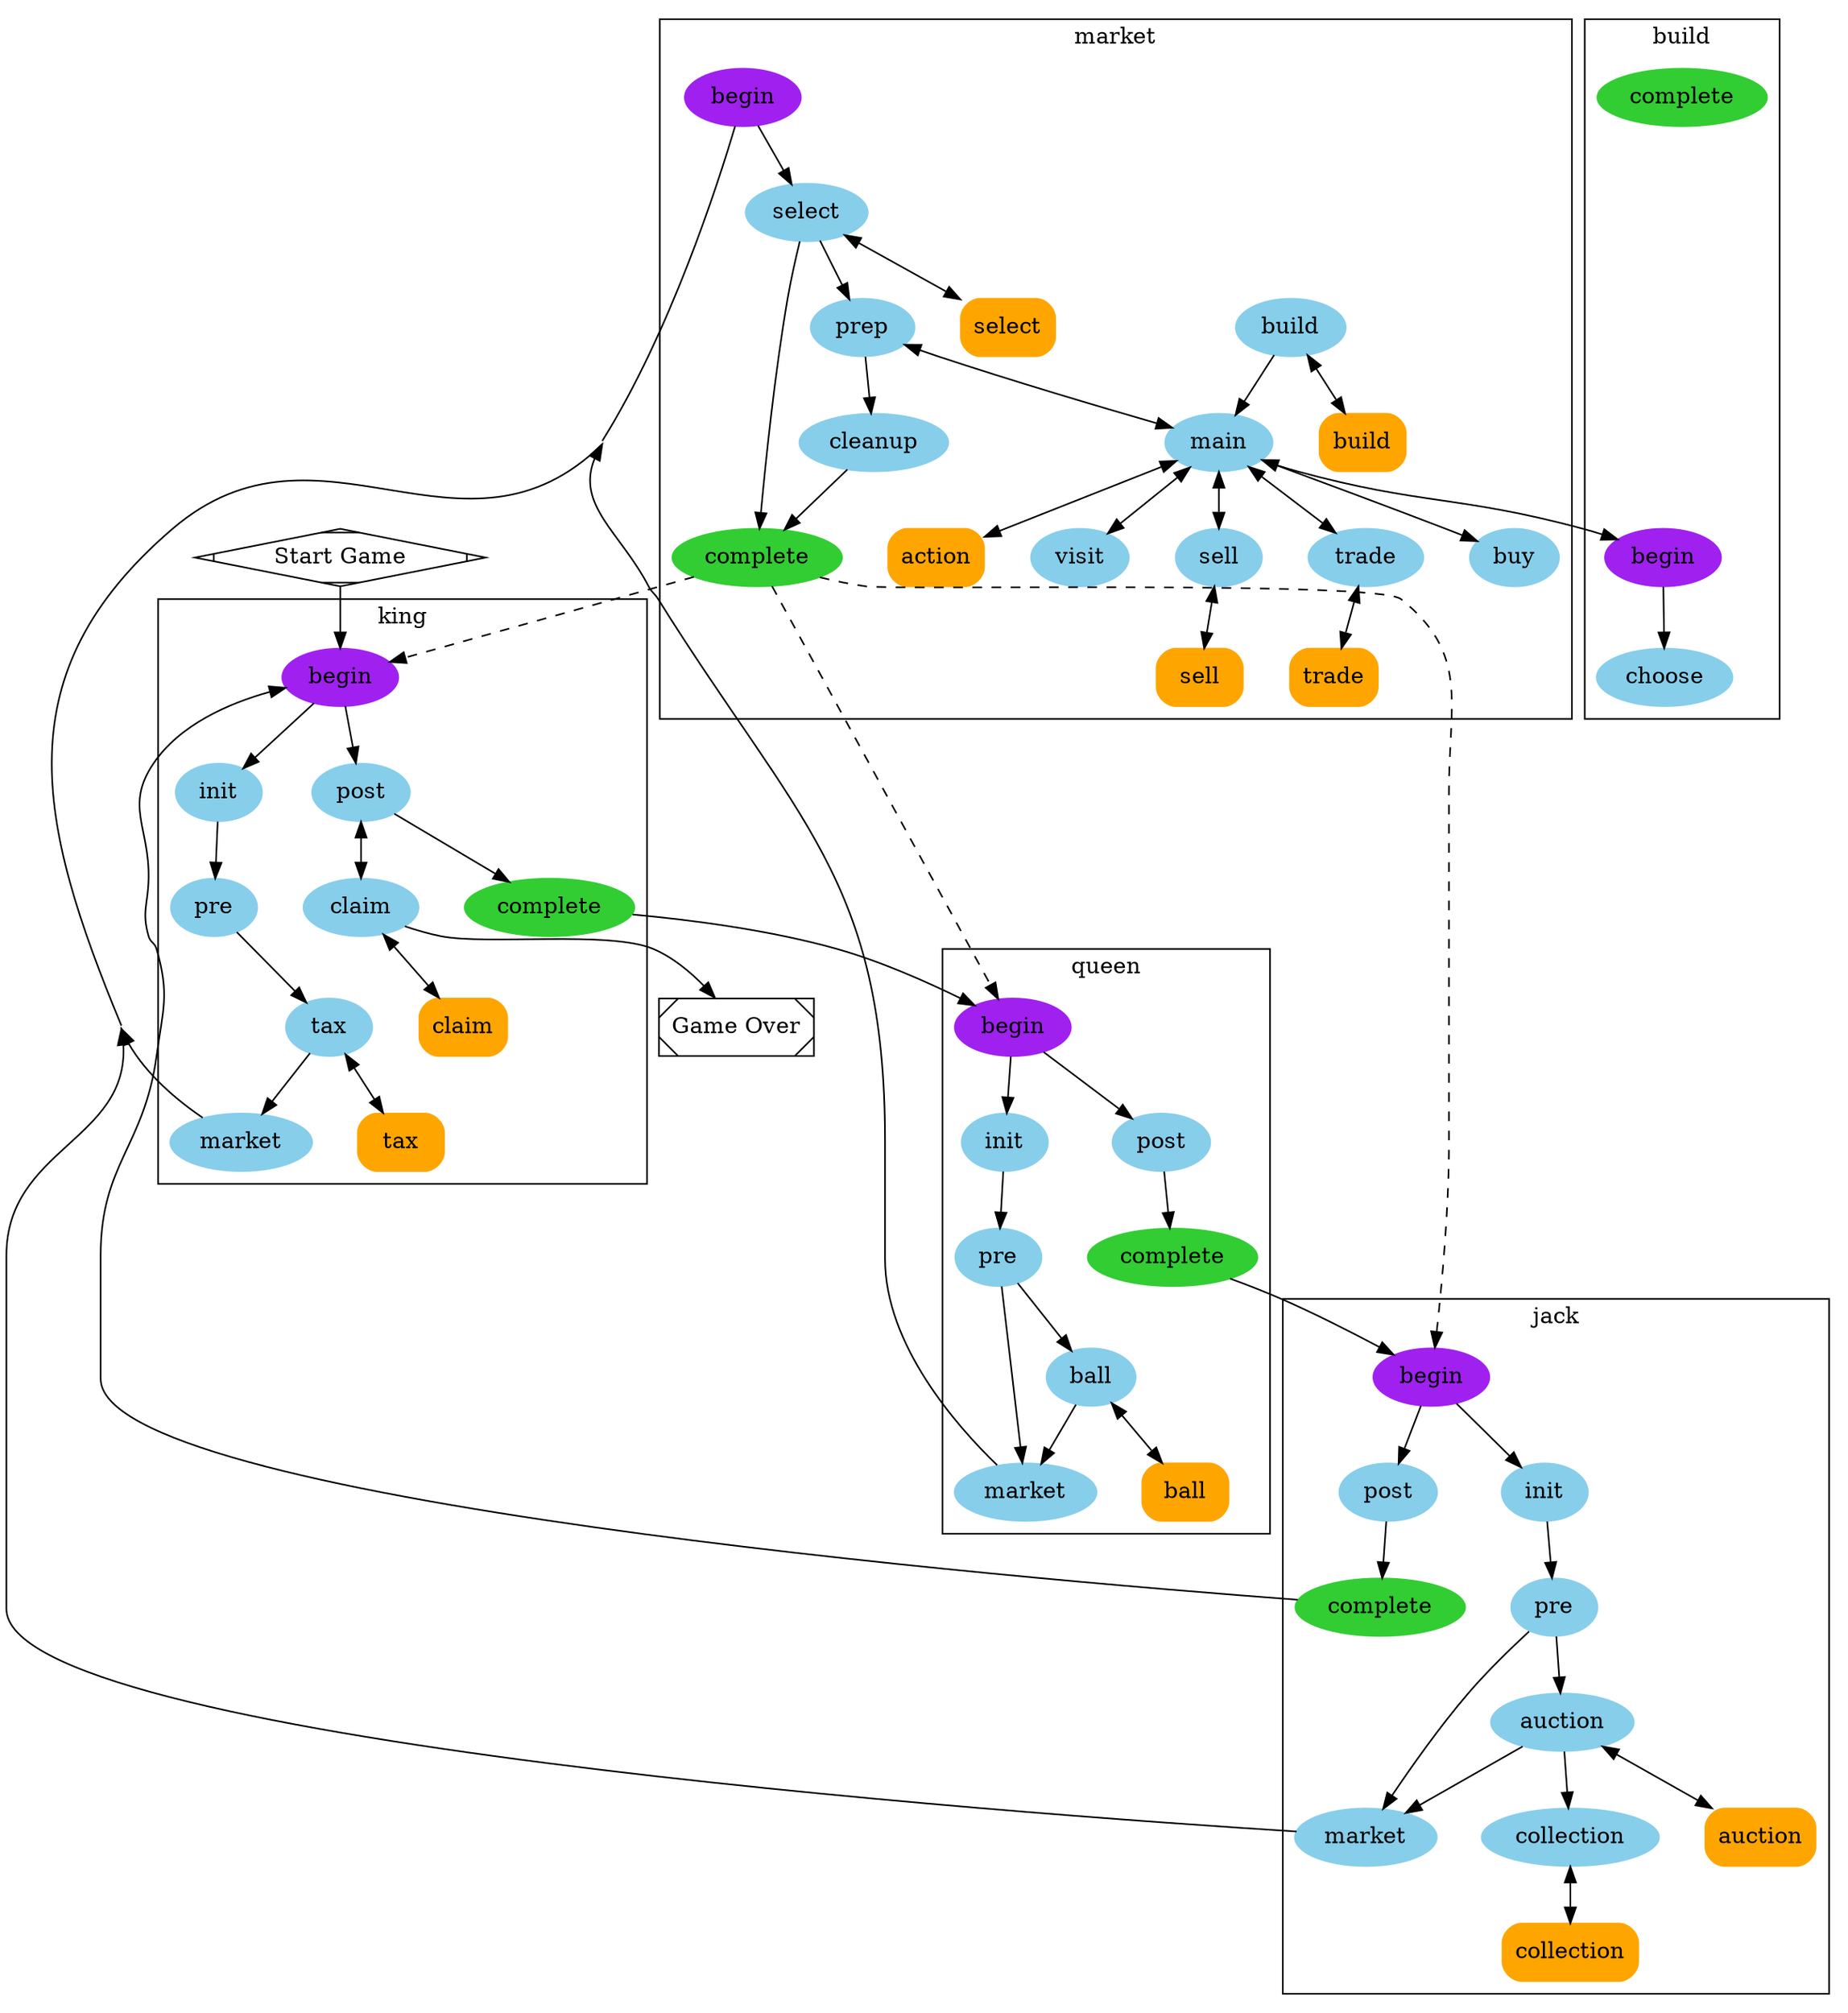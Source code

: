 digraph G {
	compound=true concentrate=true newrank=true nodesep=0.4 splines=true
	subgraph cluster_market {
		label=market
		"PhaseNode(market)" [label=begin color=purple style=filled]
		"StageNode(market.select)" [label=select color=skyblue style=filled]
		"StageNode(market.prep)" [label=prep color=skyblue style=filled]
		"StageNode(market.main)" [label=main color=skyblue style=filled]
		"StageNode(market.trade)" [label=trade color=skyblue style=filled]
		"StageNode(market.sell)" [label=sell color=skyblue style=filled]
		"StageNode(market.cleanup)" [label=cleanup color=skyblue style=filled]
		"StageNode(market.build)" [label=build color=skyblue style=filled]
		"StageNode(market.visit)" [label=visit color=skyblue style=filled]
		"StageNode(market.buy)" [label=buy color=skyblue style=filled]
		"DecisionNode(market.select)" [label=select color=orange shape=rect style="rounded,filled"]
		"DecisionNode(market.action)" [label=action color=orange shape=rect style="rounded,filled"]
		"DecisionNode(market.trade)" [label=trade color=orange shape=rect style="rounded,filled"]
		"DecisionNode(market.sell)" [label=sell color=orange shape=rect style="rounded,filled"]
		"DecisionNode(market.build)" [label=build color=orange shape=rect style="rounded,filled"]
		"CompleteNode(market complete)" [label=complete color=limegreen style=filled]
	}
	subgraph cluster_build {
		label=build
		"PhaseNode(build)" [label=begin color=purple style=filled]
		"StageNode(build.choose)" [label=choose color=skyblue style=filled]
		"CompleteNode(build complete)" [label=complete color=limegreen style=filled]
	}
	subgraph cluster_king {
		label=king
		"PhaseNode(king)" [label=begin color=purple style=filled]
		"StageNode(king.pre)" [label=pre color=skyblue style=filled]
		"StageNode(king.tax)" [label=tax color=skyblue style=filled]
		"StageNode(king.post)" [label=post color=skyblue style=filled]
		"StageNode(king.claim)" [label=claim color=skyblue style=filled]
		"StageNode(king.init)" [label=init color=skyblue style=filled]
		"StageNode(king.market)" [label=market color=skyblue style=filled]
		"DecisionNode(king.tax)" [label=tax color=orange shape=rect style="rounded,filled"]
		"DecisionNode(king.claim)" [label=claim color=orange shape=rect style="rounded,filled"]
		"CompleteNode(king complete)" [label=complete color=limegreen style=filled]
	}
	subgraph cluster_queen {
		label=queen
		"PhaseNode(queen)" [label=begin color=purple style=filled]
		"StageNode(queen.pre)" [label=pre color=skyblue style=filled]
		"StageNode(queen.ball)" [label=ball color=skyblue style=filled]
		"StageNode(queen.post)" [label=post color=skyblue style=filled]
		"StageNode(queen.init)" [label=init color=skyblue style=filled]
		"StageNode(queen.market)" [label=market color=skyblue style=filled]
		"DecisionNode(queen.ball)" [label=ball color=orange shape=rect style="rounded,filled"]
		"CompleteNode(queen complete)" [label=complete color=limegreen style=filled]
	}
	subgraph cluster_jack {
		label=jack
		"PhaseNode(jack)" [label=begin color=purple style=filled]
		"StageNode(jack.pre)" [label=pre color=skyblue style=filled]
		"StageNode(jack.auction)" [label=auction color=skyblue style=filled]
		"StageNode(jack.collection)" [label=collection color=skyblue style=filled]
		"StageNode(jack.post)" [label=post color=skyblue style=filled]
		"StageNode(jack.init)" [label=init color=skyblue style=filled]
		"StageNode(jack.market)" [label=market color=skyblue style=filled]
		"DecisionNode(jack.auction)" [label=auction color=orange shape=rect style="rounded,filled"]
		"DecisionNode(jack.collection)" [label=collection color=orange shape=rect style="rounded,filled"]
		"CompleteNode(jack complete)" [label=complete color=limegreen style=filled]
	}
	"GameOverNode(Game Over)" [label="Game Over" shape=rect style=diagonals]
	"StartNode(Start Game)" [label="Start Game" shape=diamond style=diagonals]
	"PhaseNode(market)" -> "StageNode(market.select)"
	"PhaseNode(build)" -> "StageNode(build.choose)"
	"PhaseNode(king)" -> "StageNode(king.init)"
	"PhaseNode(queen)" -> "StageNode(queen.init)"
	"PhaseNode(jack)" -> "StageNode(jack.init)"
	"PhaseNode(king)" -> "StageNode(king.post)"
	"PhaseNode(queen)" -> "StageNode(queen.post)"
	"PhaseNode(jack)" -> "StageNode(jack.post)"
	"StageNode(market.select)" -> "CompleteNode(market complete)"
	"CompleteNode(market complete)" -> "PhaseNode(jack)" [style=dashed]
	"CompleteNode(market complete)" -> "PhaseNode(king)" [style=dashed]
	"CompleteNode(market complete)" -> "PhaseNode(queen)" [style=dashed]
	"StageNode(market.select)" -> "StageNode(market.prep)"
	"StageNode(market.select)" -> "DecisionNode(market.select)"
	"DecisionNode(market.select)" -> "StageNode(market.select)" [style=dotted]
	"StageNode(market.prep)" -> "StageNode(market.cleanup)"
	"StageNode(market.prep)" -> "StageNode(market.main)"
	"StageNode(market.main)" -> "PhaseNode(build)"
	"StageNode(market.main)" -> "StageNode(market.trade)"
	"StageNode(market.main)" -> "StageNode(market.sell)"
	"StageNode(market.main)" -> "StageNode(market.prep)"
	"StageNode(market.main)" -> "DecisionNode(market.action)"
	"DecisionNode(market.action)" -> "StageNode(market.main)" [style=dotted]
	"StageNode(market.main)" -> "StageNode(market.visit)"
	"StageNode(market.main)" -> "StageNode(market.buy)"
	"StageNode(market.trade)" -> "StageNode(market.main)"
	"StageNode(market.trade)" -> "DecisionNode(market.trade)"
	"DecisionNode(market.trade)" -> "StageNode(market.trade)" [style=dotted]
	"StageNode(market.sell)" -> "DecisionNode(market.sell)"
	"DecisionNode(market.sell)" -> "StageNode(market.sell)" [style=dotted]
	"StageNode(market.sell)" -> "StageNode(market.main)"
	"StageNode(market.cleanup)" -> "CompleteNode(market complete)"
	"StageNode(market.build)" -> "DecisionNode(market.build)"
	"DecisionNode(market.build)" -> "StageNode(market.build)" [style=dotted]
	"StageNode(market.build)" -> "StageNode(market.main)"
	"StageNode(market.visit)" -> "StageNode(market.main)"
	"StageNode(market.buy)" -> "StageNode(market.main)"
	"StageNode(king.pre)" -> "StageNode(king.tax)"
	"StageNode(king.tax)" -> "DecisionNode(king.tax)"
	"DecisionNode(king.tax)" -> "StageNode(king.tax)" [style=dotted]
	"StageNode(king.tax)" -> "StageNode(king.market)"
	"StageNode(king.post)" -> "StageNode(king.claim)"
	"StageNode(king.post)" -> "CompleteNode(king complete)"
	"CompleteNode(king complete)" -> "PhaseNode(queen)"
	"StageNode(king.claim)" -> "DecisionNode(king.claim)"
	"DecisionNode(king.claim)" -> "StageNode(king.claim)" [style=dotted]
	"StageNode(king.claim)" -> "GameOverNode(Game Over)"
	"StageNode(king.claim)" -> "StageNode(king.post)"
	"StageNode(king.init)" -> "StageNode(king.pre)"
	"StageNode(king.market)" -> "PhaseNode(market)"
	"StageNode(queen.pre)" -> "StageNode(queen.ball)"
	"StageNode(queen.pre)" -> "StageNode(queen.market)"
	"StageNode(queen.ball)" -> "StageNode(queen.market)"
	"StageNode(queen.ball)" -> "DecisionNode(queen.ball)"
	"DecisionNode(queen.ball)" -> "StageNode(queen.ball)" [style=dotted]
	"StageNode(queen.post)" -> "CompleteNode(queen complete)"
	"CompleteNode(queen complete)" -> "PhaseNode(jack)"
	"StageNode(queen.init)" -> "StageNode(queen.pre)"
	"StageNode(queen.market)" -> "PhaseNode(market)"
	"StageNode(jack.pre)" -> "StageNode(jack.auction)"
	"StageNode(jack.pre)" -> "StageNode(jack.market)"
	"StageNode(jack.auction)" -> "StageNode(jack.collection)"
	"StageNode(jack.auction)" -> "StageNode(jack.market)"
	"StageNode(jack.auction)" -> "DecisionNode(jack.auction)"
	"DecisionNode(jack.auction)" -> "StageNode(jack.auction)" [style=dotted]
	"StageNode(jack.collection)" -> "DecisionNode(jack.collection)"
	"DecisionNode(jack.collection)" -> "StageNode(jack.collection)" [style=dotted]
	"StageNode(jack.post)" -> "CompleteNode(jack complete)"
	"CompleteNode(jack complete)" -> "PhaseNode(king)"
	"StageNode(jack.init)" -> "StageNode(jack.pre)"
	"StageNode(jack.market)" -> "PhaseNode(market)"
	"StartNode(Start Game)" -> "PhaseNode(king)"
}
